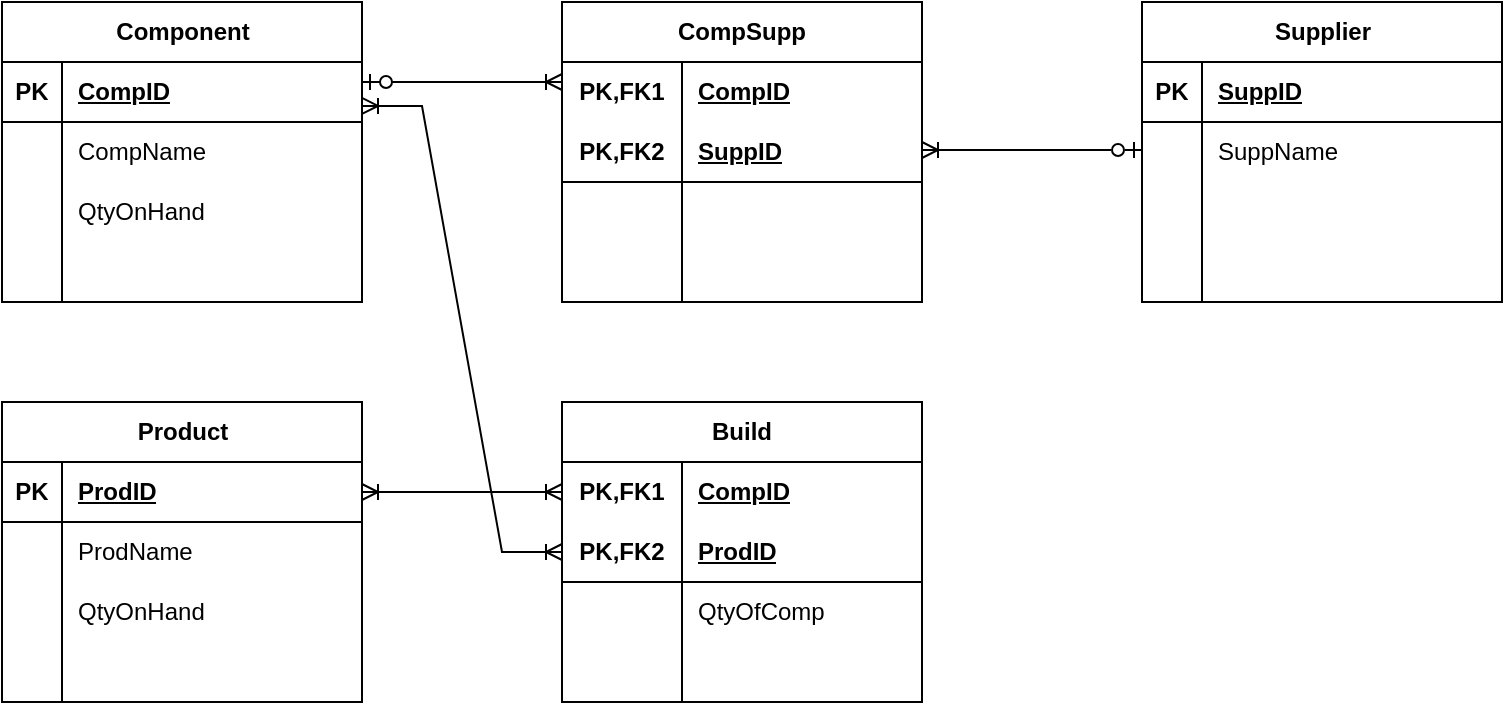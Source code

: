 <mxfile version="21.7.2" type="github">
  <diagram id="R2lEEEUBdFMjLlhIrx00" name="Page-1">
    <mxGraphModel dx="503" dy="253" grid="1" gridSize="10" guides="1" tooltips="1" connect="1" arrows="1" fold="1" page="1" pageScale="1" pageWidth="850" pageHeight="1100" math="0" shadow="0" extFonts="Permanent Marker^https://fonts.googleapis.com/css?family=Permanent+Marker">
      <root>
        <mxCell id="0" />
        <mxCell id="1" parent="0" />
        <mxCell id="t80kHCZUw57ktmB7chxe-1" value="Component" style="shape=table;startSize=30;container=1;collapsible=1;childLayout=tableLayout;fixedRows=1;rowLines=0;fontStyle=1;align=center;resizeLast=1;html=1;" vertex="1" parent="1">
          <mxGeometry x="70" y="40" width="180" height="150" as="geometry" />
        </mxCell>
        <mxCell id="t80kHCZUw57ktmB7chxe-2" value="" style="shape=tableRow;horizontal=0;startSize=0;swimlaneHead=0;swimlaneBody=0;fillColor=none;collapsible=0;dropTarget=0;points=[[0,0.5],[1,0.5]];portConstraint=eastwest;top=0;left=0;right=0;bottom=1;" vertex="1" parent="t80kHCZUw57ktmB7chxe-1">
          <mxGeometry y="30" width="180" height="30" as="geometry" />
        </mxCell>
        <mxCell id="t80kHCZUw57ktmB7chxe-3" value="PK" style="shape=partialRectangle;connectable=0;fillColor=none;top=0;left=0;bottom=0;right=0;fontStyle=1;overflow=hidden;whiteSpace=wrap;html=1;" vertex="1" parent="t80kHCZUw57ktmB7chxe-2">
          <mxGeometry width="30" height="30" as="geometry">
            <mxRectangle width="30" height="30" as="alternateBounds" />
          </mxGeometry>
        </mxCell>
        <mxCell id="t80kHCZUw57ktmB7chxe-4" value="CompID" style="shape=partialRectangle;connectable=0;fillColor=none;top=0;left=0;bottom=0;right=0;align=left;spacingLeft=6;fontStyle=5;overflow=hidden;whiteSpace=wrap;html=1;" vertex="1" parent="t80kHCZUw57ktmB7chxe-2">
          <mxGeometry x="30" width="150" height="30" as="geometry">
            <mxRectangle width="150" height="30" as="alternateBounds" />
          </mxGeometry>
        </mxCell>
        <mxCell id="t80kHCZUw57ktmB7chxe-5" value="" style="shape=tableRow;horizontal=0;startSize=0;swimlaneHead=0;swimlaneBody=0;fillColor=none;collapsible=0;dropTarget=0;points=[[0,0.5],[1,0.5]];portConstraint=eastwest;top=0;left=0;right=0;bottom=0;" vertex="1" parent="t80kHCZUw57ktmB7chxe-1">
          <mxGeometry y="60" width="180" height="30" as="geometry" />
        </mxCell>
        <mxCell id="t80kHCZUw57ktmB7chxe-6" value="" style="shape=partialRectangle;connectable=0;fillColor=none;top=0;left=0;bottom=0;right=0;editable=1;overflow=hidden;whiteSpace=wrap;html=1;" vertex="1" parent="t80kHCZUw57ktmB7chxe-5">
          <mxGeometry width="30" height="30" as="geometry">
            <mxRectangle width="30" height="30" as="alternateBounds" />
          </mxGeometry>
        </mxCell>
        <mxCell id="t80kHCZUw57ktmB7chxe-7" value="CompName" style="shape=partialRectangle;connectable=0;fillColor=none;top=0;left=0;bottom=0;right=0;align=left;spacingLeft=6;overflow=hidden;whiteSpace=wrap;html=1;" vertex="1" parent="t80kHCZUw57ktmB7chxe-5">
          <mxGeometry x="30" width="150" height="30" as="geometry">
            <mxRectangle width="150" height="30" as="alternateBounds" />
          </mxGeometry>
        </mxCell>
        <mxCell id="t80kHCZUw57ktmB7chxe-8" value="" style="shape=tableRow;horizontal=0;startSize=0;swimlaneHead=0;swimlaneBody=0;fillColor=none;collapsible=0;dropTarget=0;points=[[0,0.5],[1,0.5]];portConstraint=eastwest;top=0;left=0;right=0;bottom=0;" vertex="1" parent="t80kHCZUw57ktmB7chxe-1">
          <mxGeometry y="90" width="180" height="30" as="geometry" />
        </mxCell>
        <mxCell id="t80kHCZUw57ktmB7chxe-9" value="" style="shape=partialRectangle;connectable=0;fillColor=none;top=0;left=0;bottom=0;right=0;editable=1;overflow=hidden;whiteSpace=wrap;html=1;" vertex="1" parent="t80kHCZUw57ktmB7chxe-8">
          <mxGeometry width="30" height="30" as="geometry">
            <mxRectangle width="30" height="30" as="alternateBounds" />
          </mxGeometry>
        </mxCell>
        <mxCell id="t80kHCZUw57ktmB7chxe-10" value="QtyOnHand" style="shape=partialRectangle;connectable=0;fillColor=none;top=0;left=0;bottom=0;right=0;align=left;spacingLeft=6;overflow=hidden;whiteSpace=wrap;html=1;" vertex="1" parent="t80kHCZUw57ktmB7chxe-8">
          <mxGeometry x="30" width="150" height="30" as="geometry">
            <mxRectangle width="150" height="30" as="alternateBounds" />
          </mxGeometry>
        </mxCell>
        <mxCell id="t80kHCZUw57ktmB7chxe-11" value="" style="shape=tableRow;horizontal=0;startSize=0;swimlaneHead=0;swimlaneBody=0;fillColor=none;collapsible=0;dropTarget=0;points=[[0,0.5],[1,0.5]];portConstraint=eastwest;top=0;left=0;right=0;bottom=0;" vertex="1" parent="t80kHCZUw57ktmB7chxe-1">
          <mxGeometry y="120" width="180" height="30" as="geometry" />
        </mxCell>
        <mxCell id="t80kHCZUw57ktmB7chxe-12" value="" style="shape=partialRectangle;connectable=0;fillColor=none;top=0;left=0;bottom=0;right=0;editable=1;overflow=hidden;whiteSpace=wrap;html=1;" vertex="1" parent="t80kHCZUw57ktmB7chxe-11">
          <mxGeometry width="30" height="30" as="geometry">
            <mxRectangle width="30" height="30" as="alternateBounds" />
          </mxGeometry>
        </mxCell>
        <mxCell id="t80kHCZUw57ktmB7chxe-13" value="" style="shape=partialRectangle;connectable=0;fillColor=none;top=0;left=0;bottom=0;right=0;align=left;spacingLeft=6;overflow=hidden;whiteSpace=wrap;html=1;" vertex="1" parent="t80kHCZUw57ktmB7chxe-11">
          <mxGeometry x="30" width="150" height="30" as="geometry">
            <mxRectangle width="150" height="30" as="alternateBounds" />
          </mxGeometry>
        </mxCell>
        <mxCell id="t80kHCZUw57ktmB7chxe-14" value="Product" style="shape=table;startSize=30;container=1;collapsible=1;childLayout=tableLayout;fixedRows=1;rowLines=0;fontStyle=1;align=center;resizeLast=1;html=1;" vertex="1" parent="1">
          <mxGeometry x="70" y="240" width="180" height="150" as="geometry" />
        </mxCell>
        <mxCell id="t80kHCZUw57ktmB7chxe-15" value="" style="shape=tableRow;horizontal=0;startSize=0;swimlaneHead=0;swimlaneBody=0;fillColor=none;collapsible=0;dropTarget=0;points=[[0,0.5],[1,0.5]];portConstraint=eastwest;top=0;left=0;right=0;bottom=1;" vertex="1" parent="t80kHCZUw57ktmB7chxe-14">
          <mxGeometry y="30" width="180" height="30" as="geometry" />
        </mxCell>
        <mxCell id="t80kHCZUw57ktmB7chxe-16" value="PK" style="shape=partialRectangle;connectable=0;fillColor=none;top=0;left=0;bottom=0;right=0;fontStyle=1;overflow=hidden;whiteSpace=wrap;html=1;" vertex="1" parent="t80kHCZUw57ktmB7chxe-15">
          <mxGeometry width="30" height="30" as="geometry">
            <mxRectangle width="30" height="30" as="alternateBounds" />
          </mxGeometry>
        </mxCell>
        <mxCell id="t80kHCZUw57ktmB7chxe-17" value="ProdID" style="shape=partialRectangle;connectable=0;fillColor=none;top=0;left=0;bottom=0;right=0;align=left;spacingLeft=6;fontStyle=5;overflow=hidden;whiteSpace=wrap;html=1;" vertex="1" parent="t80kHCZUw57ktmB7chxe-15">
          <mxGeometry x="30" width="150" height="30" as="geometry">
            <mxRectangle width="150" height="30" as="alternateBounds" />
          </mxGeometry>
        </mxCell>
        <mxCell id="t80kHCZUw57ktmB7chxe-18" value="" style="shape=tableRow;horizontal=0;startSize=0;swimlaneHead=0;swimlaneBody=0;fillColor=none;collapsible=0;dropTarget=0;points=[[0,0.5],[1,0.5]];portConstraint=eastwest;top=0;left=0;right=0;bottom=0;" vertex="1" parent="t80kHCZUw57ktmB7chxe-14">
          <mxGeometry y="60" width="180" height="30" as="geometry" />
        </mxCell>
        <mxCell id="t80kHCZUw57ktmB7chxe-19" value="" style="shape=partialRectangle;connectable=0;fillColor=none;top=0;left=0;bottom=0;right=0;editable=1;overflow=hidden;whiteSpace=wrap;html=1;" vertex="1" parent="t80kHCZUw57ktmB7chxe-18">
          <mxGeometry width="30" height="30" as="geometry">
            <mxRectangle width="30" height="30" as="alternateBounds" />
          </mxGeometry>
        </mxCell>
        <mxCell id="t80kHCZUw57ktmB7chxe-20" value="ProdName" style="shape=partialRectangle;connectable=0;fillColor=none;top=0;left=0;bottom=0;right=0;align=left;spacingLeft=6;overflow=hidden;whiteSpace=wrap;html=1;" vertex="1" parent="t80kHCZUw57ktmB7chxe-18">
          <mxGeometry x="30" width="150" height="30" as="geometry">
            <mxRectangle width="150" height="30" as="alternateBounds" />
          </mxGeometry>
        </mxCell>
        <mxCell id="t80kHCZUw57ktmB7chxe-21" value="" style="shape=tableRow;horizontal=0;startSize=0;swimlaneHead=0;swimlaneBody=0;fillColor=none;collapsible=0;dropTarget=0;points=[[0,0.5],[1,0.5]];portConstraint=eastwest;top=0;left=0;right=0;bottom=0;" vertex="1" parent="t80kHCZUw57ktmB7chxe-14">
          <mxGeometry y="90" width="180" height="30" as="geometry" />
        </mxCell>
        <mxCell id="t80kHCZUw57ktmB7chxe-22" value="" style="shape=partialRectangle;connectable=0;fillColor=none;top=0;left=0;bottom=0;right=0;editable=1;overflow=hidden;whiteSpace=wrap;html=1;" vertex="1" parent="t80kHCZUw57ktmB7chxe-21">
          <mxGeometry width="30" height="30" as="geometry">
            <mxRectangle width="30" height="30" as="alternateBounds" />
          </mxGeometry>
        </mxCell>
        <mxCell id="t80kHCZUw57ktmB7chxe-23" value="QtyOnHand" style="shape=partialRectangle;connectable=0;fillColor=none;top=0;left=0;bottom=0;right=0;align=left;spacingLeft=6;overflow=hidden;whiteSpace=wrap;html=1;" vertex="1" parent="t80kHCZUw57ktmB7chxe-21">
          <mxGeometry x="30" width="150" height="30" as="geometry">
            <mxRectangle width="150" height="30" as="alternateBounds" />
          </mxGeometry>
        </mxCell>
        <mxCell id="t80kHCZUw57ktmB7chxe-24" value="" style="shape=tableRow;horizontal=0;startSize=0;swimlaneHead=0;swimlaneBody=0;fillColor=none;collapsible=0;dropTarget=0;points=[[0,0.5],[1,0.5]];portConstraint=eastwest;top=0;left=0;right=0;bottom=0;" vertex="1" parent="t80kHCZUw57ktmB7chxe-14">
          <mxGeometry y="120" width="180" height="30" as="geometry" />
        </mxCell>
        <mxCell id="t80kHCZUw57ktmB7chxe-25" value="" style="shape=partialRectangle;connectable=0;fillColor=none;top=0;left=0;bottom=0;right=0;editable=1;overflow=hidden;whiteSpace=wrap;html=1;" vertex="1" parent="t80kHCZUw57ktmB7chxe-24">
          <mxGeometry width="30" height="30" as="geometry">
            <mxRectangle width="30" height="30" as="alternateBounds" />
          </mxGeometry>
        </mxCell>
        <mxCell id="t80kHCZUw57ktmB7chxe-26" value="" style="shape=partialRectangle;connectable=0;fillColor=none;top=0;left=0;bottom=0;right=0;align=left;spacingLeft=6;overflow=hidden;whiteSpace=wrap;html=1;" vertex="1" parent="t80kHCZUw57ktmB7chxe-24">
          <mxGeometry x="30" width="150" height="30" as="geometry">
            <mxRectangle width="150" height="30" as="alternateBounds" />
          </mxGeometry>
        </mxCell>
        <mxCell id="t80kHCZUw57ktmB7chxe-27" value="Supplier" style="shape=table;startSize=30;container=1;collapsible=1;childLayout=tableLayout;fixedRows=1;rowLines=0;fontStyle=1;align=center;resizeLast=1;html=1;" vertex="1" parent="1">
          <mxGeometry x="640" y="40" width="180" height="150" as="geometry" />
        </mxCell>
        <mxCell id="t80kHCZUw57ktmB7chxe-28" value="" style="shape=tableRow;horizontal=0;startSize=0;swimlaneHead=0;swimlaneBody=0;fillColor=none;collapsible=0;dropTarget=0;points=[[0,0.5],[1,0.5]];portConstraint=eastwest;top=0;left=0;right=0;bottom=1;" vertex="1" parent="t80kHCZUw57ktmB7chxe-27">
          <mxGeometry y="30" width="180" height="30" as="geometry" />
        </mxCell>
        <mxCell id="t80kHCZUw57ktmB7chxe-29" value="PK" style="shape=partialRectangle;connectable=0;fillColor=none;top=0;left=0;bottom=0;right=0;fontStyle=1;overflow=hidden;whiteSpace=wrap;html=1;" vertex="1" parent="t80kHCZUw57ktmB7chxe-28">
          <mxGeometry width="30" height="30" as="geometry">
            <mxRectangle width="30" height="30" as="alternateBounds" />
          </mxGeometry>
        </mxCell>
        <mxCell id="t80kHCZUw57ktmB7chxe-30" value="&lt;div&gt;SuppID&lt;/div&gt;" style="shape=partialRectangle;connectable=0;fillColor=none;top=0;left=0;bottom=0;right=0;align=left;spacingLeft=6;fontStyle=5;overflow=hidden;whiteSpace=wrap;html=1;" vertex="1" parent="t80kHCZUw57ktmB7chxe-28">
          <mxGeometry x="30" width="150" height="30" as="geometry">
            <mxRectangle width="150" height="30" as="alternateBounds" />
          </mxGeometry>
        </mxCell>
        <mxCell id="t80kHCZUw57ktmB7chxe-31" value="" style="shape=tableRow;horizontal=0;startSize=0;swimlaneHead=0;swimlaneBody=0;fillColor=none;collapsible=0;dropTarget=0;points=[[0,0.5],[1,0.5]];portConstraint=eastwest;top=0;left=0;right=0;bottom=0;" vertex="1" parent="t80kHCZUw57ktmB7chxe-27">
          <mxGeometry y="60" width="180" height="30" as="geometry" />
        </mxCell>
        <mxCell id="t80kHCZUw57ktmB7chxe-32" value="" style="shape=partialRectangle;connectable=0;fillColor=none;top=0;left=0;bottom=0;right=0;editable=1;overflow=hidden;whiteSpace=wrap;html=1;" vertex="1" parent="t80kHCZUw57ktmB7chxe-31">
          <mxGeometry width="30" height="30" as="geometry">
            <mxRectangle width="30" height="30" as="alternateBounds" />
          </mxGeometry>
        </mxCell>
        <mxCell id="t80kHCZUw57ktmB7chxe-33" value="SuppName" style="shape=partialRectangle;connectable=0;fillColor=none;top=0;left=0;bottom=0;right=0;align=left;spacingLeft=6;overflow=hidden;whiteSpace=wrap;html=1;" vertex="1" parent="t80kHCZUw57ktmB7chxe-31">
          <mxGeometry x="30" width="150" height="30" as="geometry">
            <mxRectangle width="150" height="30" as="alternateBounds" />
          </mxGeometry>
        </mxCell>
        <mxCell id="t80kHCZUw57ktmB7chxe-34" value="" style="shape=tableRow;horizontal=0;startSize=0;swimlaneHead=0;swimlaneBody=0;fillColor=none;collapsible=0;dropTarget=0;points=[[0,0.5],[1,0.5]];portConstraint=eastwest;top=0;left=0;right=0;bottom=0;" vertex="1" parent="t80kHCZUw57ktmB7chxe-27">
          <mxGeometry y="90" width="180" height="30" as="geometry" />
        </mxCell>
        <mxCell id="t80kHCZUw57ktmB7chxe-35" value="" style="shape=partialRectangle;connectable=0;fillColor=none;top=0;left=0;bottom=0;right=0;editable=1;overflow=hidden;whiteSpace=wrap;html=1;" vertex="1" parent="t80kHCZUw57ktmB7chxe-34">
          <mxGeometry width="30" height="30" as="geometry">
            <mxRectangle width="30" height="30" as="alternateBounds" />
          </mxGeometry>
        </mxCell>
        <mxCell id="t80kHCZUw57ktmB7chxe-36" value="" style="shape=partialRectangle;connectable=0;fillColor=none;top=0;left=0;bottom=0;right=0;align=left;spacingLeft=6;overflow=hidden;whiteSpace=wrap;html=1;" vertex="1" parent="t80kHCZUw57ktmB7chxe-34">
          <mxGeometry x="30" width="150" height="30" as="geometry">
            <mxRectangle width="150" height="30" as="alternateBounds" />
          </mxGeometry>
        </mxCell>
        <mxCell id="t80kHCZUw57ktmB7chxe-37" value="" style="shape=tableRow;horizontal=0;startSize=0;swimlaneHead=0;swimlaneBody=0;fillColor=none;collapsible=0;dropTarget=0;points=[[0,0.5],[1,0.5]];portConstraint=eastwest;top=0;left=0;right=0;bottom=0;" vertex="1" parent="t80kHCZUw57ktmB7chxe-27">
          <mxGeometry y="120" width="180" height="30" as="geometry" />
        </mxCell>
        <mxCell id="t80kHCZUw57ktmB7chxe-38" value="" style="shape=partialRectangle;connectable=0;fillColor=none;top=0;left=0;bottom=0;right=0;editable=1;overflow=hidden;whiteSpace=wrap;html=1;" vertex="1" parent="t80kHCZUw57ktmB7chxe-37">
          <mxGeometry width="30" height="30" as="geometry">
            <mxRectangle width="30" height="30" as="alternateBounds" />
          </mxGeometry>
        </mxCell>
        <mxCell id="t80kHCZUw57ktmB7chxe-39" value="" style="shape=partialRectangle;connectable=0;fillColor=none;top=0;left=0;bottom=0;right=0;align=left;spacingLeft=6;overflow=hidden;whiteSpace=wrap;html=1;" vertex="1" parent="t80kHCZUw57ktmB7chxe-37">
          <mxGeometry x="30" width="150" height="30" as="geometry">
            <mxRectangle width="150" height="30" as="alternateBounds" />
          </mxGeometry>
        </mxCell>
        <mxCell id="t80kHCZUw57ktmB7chxe-53" value="CompSupp" style="shape=table;startSize=30;container=1;collapsible=1;childLayout=tableLayout;fixedRows=1;rowLines=0;fontStyle=1;align=center;resizeLast=1;html=1;whiteSpace=wrap;" vertex="1" parent="1">
          <mxGeometry x="350" y="40" width="180" height="150" as="geometry" />
        </mxCell>
        <mxCell id="t80kHCZUw57ktmB7chxe-54" value="" style="shape=tableRow;horizontal=0;startSize=0;swimlaneHead=0;swimlaneBody=0;fillColor=none;collapsible=0;dropTarget=0;points=[[0,0.5],[1,0.5]];portConstraint=eastwest;top=0;left=0;right=0;bottom=0;html=1;" vertex="1" parent="t80kHCZUw57ktmB7chxe-53">
          <mxGeometry y="30" width="180" height="30" as="geometry" />
        </mxCell>
        <mxCell id="t80kHCZUw57ktmB7chxe-55" value="PK,FK1" style="shape=partialRectangle;connectable=0;fillColor=none;top=0;left=0;bottom=0;right=0;fontStyle=1;overflow=hidden;html=1;whiteSpace=wrap;" vertex="1" parent="t80kHCZUw57ktmB7chxe-54">
          <mxGeometry width="60" height="30" as="geometry">
            <mxRectangle width="60" height="30" as="alternateBounds" />
          </mxGeometry>
        </mxCell>
        <mxCell id="t80kHCZUw57ktmB7chxe-56" value="CompID" style="shape=partialRectangle;connectable=0;fillColor=none;top=0;left=0;bottom=0;right=0;align=left;spacingLeft=6;fontStyle=5;overflow=hidden;html=1;whiteSpace=wrap;" vertex="1" parent="t80kHCZUw57ktmB7chxe-54">
          <mxGeometry x="60" width="120" height="30" as="geometry">
            <mxRectangle width="120" height="30" as="alternateBounds" />
          </mxGeometry>
        </mxCell>
        <mxCell id="t80kHCZUw57ktmB7chxe-57" value="" style="shape=tableRow;horizontal=0;startSize=0;swimlaneHead=0;swimlaneBody=0;fillColor=none;collapsible=0;dropTarget=0;points=[[0,0.5],[1,0.5]];portConstraint=eastwest;top=0;left=0;right=0;bottom=1;html=1;" vertex="1" parent="t80kHCZUw57ktmB7chxe-53">
          <mxGeometry y="60" width="180" height="30" as="geometry" />
        </mxCell>
        <mxCell id="t80kHCZUw57ktmB7chxe-58" value="PK,FK2" style="shape=partialRectangle;connectable=0;fillColor=none;top=0;left=0;bottom=0;right=0;fontStyle=1;overflow=hidden;html=1;whiteSpace=wrap;" vertex="1" parent="t80kHCZUw57ktmB7chxe-57">
          <mxGeometry width="60" height="30" as="geometry">
            <mxRectangle width="60" height="30" as="alternateBounds" />
          </mxGeometry>
        </mxCell>
        <mxCell id="t80kHCZUw57ktmB7chxe-59" value="SuppID" style="shape=partialRectangle;connectable=0;fillColor=none;top=0;left=0;bottom=0;right=0;align=left;spacingLeft=6;fontStyle=5;overflow=hidden;html=1;whiteSpace=wrap;" vertex="1" parent="t80kHCZUw57ktmB7chxe-57">
          <mxGeometry x="60" width="120" height="30" as="geometry">
            <mxRectangle width="120" height="30" as="alternateBounds" />
          </mxGeometry>
        </mxCell>
        <mxCell id="t80kHCZUw57ktmB7chxe-60" value="" style="shape=tableRow;horizontal=0;startSize=0;swimlaneHead=0;swimlaneBody=0;fillColor=none;collapsible=0;dropTarget=0;points=[[0,0.5],[1,0.5]];portConstraint=eastwest;top=0;left=0;right=0;bottom=0;html=1;" vertex="1" parent="t80kHCZUw57ktmB7chxe-53">
          <mxGeometry y="90" width="180" height="30" as="geometry" />
        </mxCell>
        <mxCell id="t80kHCZUw57ktmB7chxe-61" value="" style="shape=partialRectangle;connectable=0;fillColor=none;top=0;left=0;bottom=0;right=0;editable=1;overflow=hidden;html=1;whiteSpace=wrap;" vertex="1" parent="t80kHCZUw57ktmB7chxe-60">
          <mxGeometry width="60" height="30" as="geometry">
            <mxRectangle width="60" height="30" as="alternateBounds" />
          </mxGeometry>
        </mxCell>
        <mxCell id="t80kHCZUw57ktmB7chxe-62" value="" style="shape=partialRectangle;connectable=0;fillColor=none;top=0;left=0;bottom=0;right=0;align=left;spacingLeft=6;overflow=hidden;html=1;whiteSpace=wrap;" vertex="1" parent="t80kHCZUw57ktmB7chxe-60">
          <mxGeometry x="60" width="120" height="30" as="geometry">
            <mxRectangle width="120" height="30" as="alternateBounds" />
          </mxGeometry>
        </mxCell>
        <mxCell id="t80kHCZUw57ktmB7chxe-63" value="" style="shape=tableRow;horizontal=0;startSize=0;swimlaneHead=0;swimlaneBody=0;fillColor=none;collapsible=0;dropTarget=0;points=[[0,0.5],[1,0.5]];portConstraint=eastwest;top=0;left=0;right=0;bottom=0;html=1;" vertex="1" parent="t80kHCZUw57ktmB7chxe-53">
          <mxGeometry y="120" width="180" height="30" as="geometry" />
        </mxCell>
        <mxCell id="t80kHCZUw57ktmB7chxe-64" value="" style="shape=partialRectangle;connectable=0;fillColor=none;top=0;left=0;bottom=0;right=0;editable=1;overflow=hidden;html=1;whiteSpace=wrap;" vertex="1" parent="t80kHCZUw57ktmB7chxe-63">
          <mxGeometry width="60" height="30" as="geometry">
            <mxRectangle width="60" height="30" as="alternateBounds" />
          </mxGeometry>
        </mxCell>
        <mxCell id="t80kHCZUw57ktmB7chxe-65" value="" style="shape=partialRectangle;connectable=0;fillColor=none;top=0;left=0;bottom=0;right=0;align=left;spacingLeft=6;overflow=hidden;html=1;whiteSpace=wrap;" vertex="1" parent="t80kHCZUw57ktmB7chxe-63">
          <mxGeometry x="60" width="120" height="30" as="geometry">
            <mxRectangle width="120" height="30" as="alternateBounds" />
          </mxGeometry>
        </mxCell>
        <mxCell id="t80kHCZUw57ktmB7chxe-66" value="Build" style="shape=table;startSize=30;container=1;collapsible=1;childLayout=tableLayout;fixedRows=1;rowLines=0;fontStyle=1;align=center;resizeLast=1;html=1;whiteSpace=wrap;" vertex="1" parent="1">
          <mxGeometry x="350" y="240" width="180" height="150" as="geometry" />
        </mxCell>
        <mxCell id="t80kHCZUw57ktmB7chxe-67" value="" style="shape=tableRow;horizontal=0;startSize=0;swimlaneHead=0;swimlaneBody=0;fillColor=none;collapsible=0;dropTarget=0;points=[[0,0.5],[1,0.5]];portConstraint=eastwest;top=0;left=0;right=0;bottom=0;html=1;" vertex="1" parent="t80kHCZUw57ktmB7chxe-66">
          <mxGeometry y="30" width="180" height="30" as="geometry" />
        </mxCell>
        <mxCell id="t80kHCZUw57ktmB7chxe-68" value="PK,FK1" style="shape=partialRectangle;connectable=0;fillColor=none;top=0;left=0;bottom=0;right=0;fontStyle=1;overflow=hidden;html=1;whiteSpace=wrap;" vertex="1" parent="t80kHCZUw57ktmB7chxe-67">
          <mxGeometry width="60" height="30" as="geometry">
            <mxRectangle width="60" height="30" as="alternateBounds" />
          </mxGeometry>
        </mxCell>
        <mxCell id="t80kHCZUw57ktmB7chxe-69" value="CompID" style="shape=partialRectangle;connectable=0;fillColor=none;top=0;left=0;bottom=0;right=0;align=left;spacingLeft=6;fontStyle=5;overflow=hidden;html=1;whiteSpace=wrap;" vertex="1" parent="t80kHCZUw57ktmB7chxe-67">
          <mxGeometry x="60" width="120" height="30" as="geometry">
            <mxRectangle width="120" height="30" as="alternateBounds" />
          </mxGeometry>
        </mxCell>
        <mxCell id="t80kHCZUw57ktmB7chxe-70" value="" style="shape=tableRow;horizontal=0;startSize=0;swimlaneHead=0;swimlaneBody=0;fillColor=none;collapsible=0;dropTarget=0;points=[[0,0.5],[1,0.5]];portConstraint=eastwest;top=0;left=0;right=0;bottom=1;html=1;" vertex="1" parent="t80kHCZUw57ktmB7chxe-66">
          <mxGeometry y="60" width="180" height="30" as="geometry" />
        </mxCell>
        <mxCell id="t80kHCZUw57ktmB7chxe-71" value="PK,FK2" style="shape=partialRectangle;connectable=0;fillColor=none;top=0;left=0;bottom=0;right=0;fontStyle=1;overflow=hidden;html=1;whiteSpace=wrap;" vertex="1" parent="t80kHCZUw57ktmB7chxe-70">
          <mxGeometry width="60" height="30" as="geometry">
            <mxRectangle width="60" height="30" as="alternateBounds" />
          </mxGeometry>
        </mxCell>
        <mxCell id="t80kHCZUw57ktmB7chxe-72" value="ProdID" style="shape=partialRectangle;connectable=0;fillColor=none;top=0;left=0;bottom=0;right=0;align=left;spacingLeft=6;fontStyle=5;overflow=hidden;html=1;whiteSpace=wrap;" vertex="1" parent="t80kHCZUw57ktmB7chxe-70">
          <mxGeometry x="60" width="120" height="30" as="geometry">
            <mxRectangle width="120" height="30" as="alternateBounds" />
          </mxGeometry>
        </mxCell>
        <mxCell id="t80kHCZUw57ktmB7chxe-73" value="" style="shape=tableRow;horizontal=0;startSize=0;swimlaneHead=0;swimlaneBody=0;fillColor=none;collapsible=0;dropTarget=0;points=[[0,0.5],[1,0.5]];portConstraint=eastwest;top=0;left=0;right=0;bottom=0;html=1;" vertex="1" parent="t80kHCZUw57ktmB7chxe-66">
          <mxGeometry y="90" width="180" height="30" as="geometry" />
        </mxCell>
        <mxCell id="t80kHCZUw57ktmB7chxe-74" value="" style="shape=partialRectangle;connectable=0;fillColor=none;top=0;left=0;bottom=0;right=0;editable=1;overflow=hidden;html=1;whiteSpace=wrap;" vertex="1" parent="t80kHCZUw57ktmB7chxe-73">
          <mxGeometry width="60" height="30" as="geometry">
            <mxRectangle width="60" height="30" as="alternateBounds" />
          </mxGeometry>
        </mxCell>
        <mxCell id="t80kHCZUw57ktmB7chxe-75" value="QtyOfComp" style="shape=partialRectangle;connectable=0;fillColor=none;top=0;left=0;bottom=0;right=0;align=left;spacingLeft=6;overflow=hidden;html=1;whiteSpace=wrap;" vertex="1" parent="t80kHCZUw57ktmB7chxe-73">
          <mxGeometry x="60" width="120" height="30" as="geometry">
            <mxRectangle width="120" height="30" as="alternateBounds" />
          </mxGeometry>
        </mxCell>
        <mxCell id="t80kHCZUw57ktmB7chxe-76" value="" style="shape=tableRow;horizontal=0;startSize=0;swimlaneHead=0;swimlaneBody=0;fillColor=none;collapsible=0;dropTarget=0;points=[[0,0.5],[1,0.5]];portConstraint=eastwest;top=0;left=0;right=0;bottom=0;html=1;" vertex="1" parent="t80kHCZUw57ktmB7chxe-66">
          <mxGeometry y="120" width="180" height="30" as="geometry" />
        </mxCell>
        <mxCell id="t80kHCZUw57ktmB7chxe-77" value="" style="shape=partialRectangle;connectable=0;fillColor=none;top=0;left=0;bottom=0;right=0;editable=1;overflow=hidden;html=1;whiteSpace=wrap;" vertex="1" parent="t80kHCZUw57ktmB7chxe-76">
          <mxGeometry width="60" height="30" as="geometry">
            <mxRectangle width="60" height="30" as="alternateBounds" />
          </mxGeometry>
        </mxCell>
        <mxCell id="t80kHCZUw57ktmB7chxe-78" value="" style="shape=partialRectangle;connectable=0;fillColor=none;top=0;left=0;bottom=0;right=0;align=left;spacingLeft=6;overflow=hidden;html=1;whiteSpace=wrap;" vertex="1" parent="t80kHCZUw57ktmB7chxe-76">
          <mxGeometry x="60" width="120" height="30" as="geometry">
            <mxRectangle width="120" height="30" as="alternateBounds" />
          </mxGeometry>
        </mxCell>
        <mxCell id="t80kHCZUw57ktmB7chxe-79" value="" style="edgeStyle=entityRelationEdgeStyle;fontSize=12;html=1;endArrow=ERzeroToOne;endFill=0;rounded=0;exitX=1;exitY=0.5;exitDx=0;exitDy=0;startArrow=ERoneToMany;startFill=0;" edge="1" parent="1">
          <mxGeometry width="100" height="100" relative="1" as="geometry">
            <mxPoint x="530" y="114" as="sourcePoint" />
            <mxPoint x="640" y="114" as="targetPoint" />
          </mxGeometry>
        </mxCell>
        <mxCell id="t80kHCZUw57ktmB7chxe-80" value="" style="edgeStyle=entityRelationEdgeStyle;fontSize=12;html=1;endArrow=ERoneToMany;startArrow=ERzeroToOne;rounded=0;entryX=0;entryY=0.5;entryDx=0;entryDy=0;" edge="1" parent="1">
          <mxGeometry width="100" height="100" relative="1" as="geometry">
            <mxPoint x="250" y="80" as="sourcePoint" />
            <mxPoint x="350" y="80" as="targetPoint" />
          </mxGeometry>
        </mxCell>
        <mxCell id="t80kHCZUw57ktmB7chxe-81" value="" style="edgeStyle=entityRelationEdgeStyle;fontSize=12;html=1;endArrow=ERoneToMany;endFill=0;startArrow=ERoneToMany;rounded=0;exitX=1;exitY=0.5;exitDx=0;exitDy=0;entryX=0;entryY=0.5;entryDx=0;entryDy=0;startFill=0;" edge="1" parent="1" source="t80kHCZUw57ktmB7chxe-15" target="t80kHCZUw57ktmB7chxe-67">
          <mxGeometry width="100" height="100" relative="1" as="geometry">
            <mxPoint x="410" y="250" as="sourcePoint" />
            <mxPoint x="510" y="150" as="targetPoint" />
          </mxGeometry>
        </mxCell>
        <mxCell id="t80kHCZUw57ktmB7chxe-82" value="" style="edgeStyle=entityRelationEdgeStyle;fontSize=12;html=1;endArrow=ERoneToMany;startArrow=ERoneToMany;rounded=0;exitX=1;exitY=0.733;exitDx=0;exitDy=0;exitPerimeter=0;entryX=0;entryY=0.5;entryDx=0;entryDy=0;startFill=0;" edge="1" parent="1" source="t80kHCZUw57ktmB7chxe-2" target="t80kHCZUw57ktmB7chxe-70">
          <mxGeometry width="100" height="100" relative="1" as="geometry">
            <mxPoint x="260" y="90" as="sourcePoint" />
            <mxPoint x="510" y="150" as="targetPoint" />
          </mxGeometry>
        </mxCell>
      </root>
    </mxGraphModel>
  </diagram>
</mxfile>
